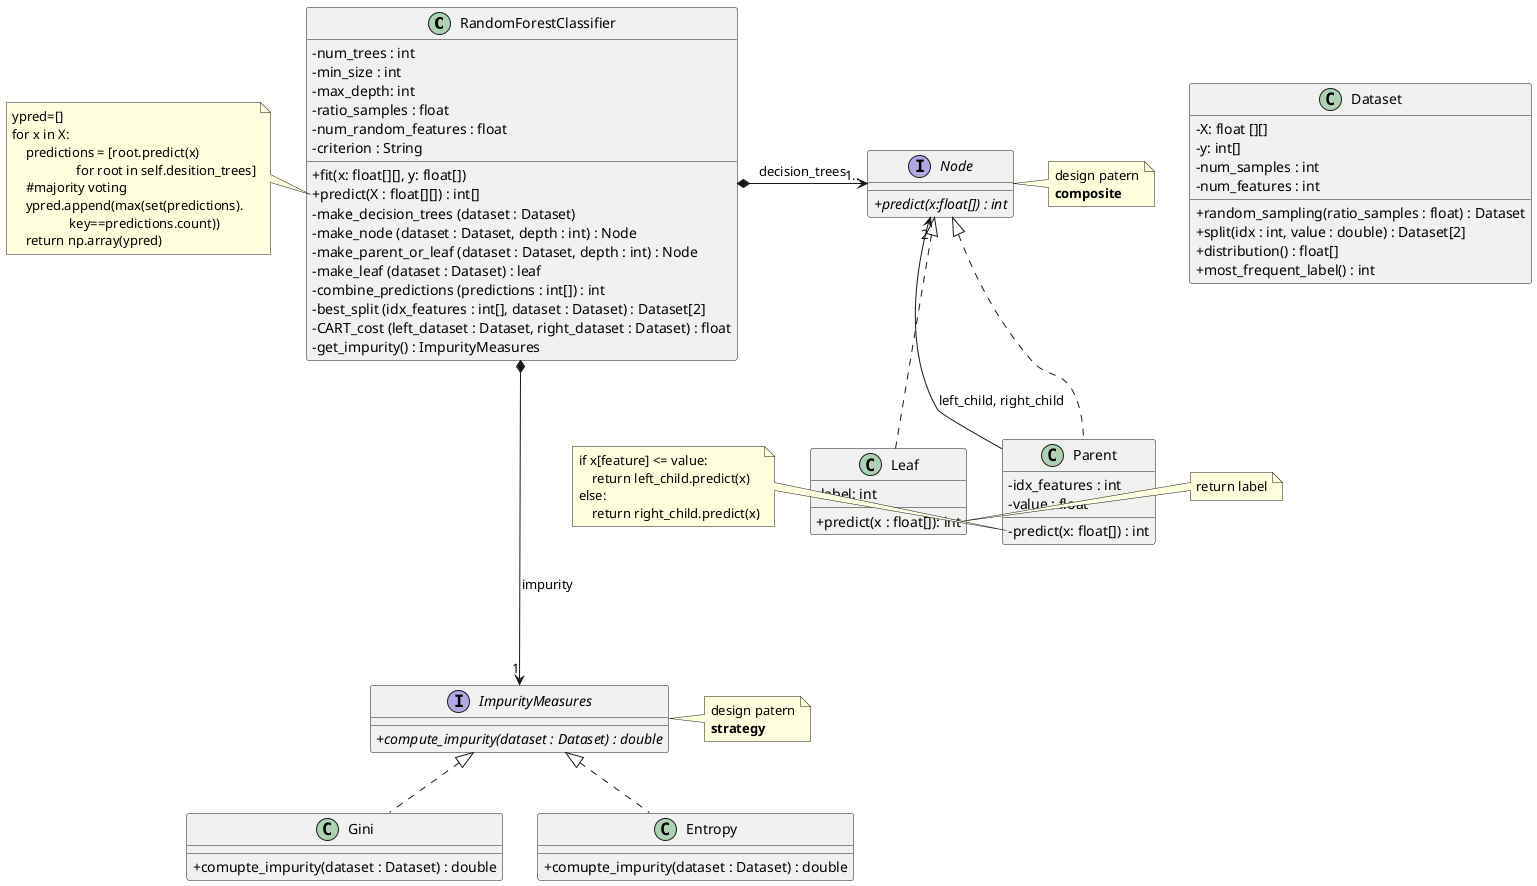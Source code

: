 @startuml
'https://plantuml.com/class-diagram
skinparam classAttributeIconSize 0

class RandomForestClassifier {
-num_trees : int
-min_size : int
-max_depth: int
-ratio_samples : float
-num_random_features : float
-criterion : String

+fit(x: float[][], y: float[])
+predict(X : float[][]) : int[]
-make_decision_trees (dataset : Dataset)
-make_node (dataset : Dataset, depth : int) : Node
-make_parent_or_leaf (dataset : Dataset, depth : int) : Node
-make_leaf (dataset : Dataset) : leaf
-combine_predictions (predictions : int[]) : int
-best_split (idx_features : int[], dataset : Dataset) : Dataset[2]
-CART_cost (left_dataset : Dataset, right_dataset : Dataset) : float
-get_impurity() : ImpurityMeasures
}

interface Node {
//+predict(x:float[]) : int//
}

interface ImpurityMeasures{
//+compute_impurity(dataset : Dataset) : double//
}

class Gini implements ImpurityMeasures {
+comupte_impurity(dataset : Dataset) : double
}

class Entropy implements ImpurityMeasures {
+comupte_impurity(dataset : Dataset) : double
}

class Dataset {
-X: float [][]
-y: int[]
-num_samples : int
-num_features : int
+random_sampling(ratio_samples : float) : Dataset
+split(idx : int, value : double) : Dataset[2]
+distribution() : float[]
+most_frequent_label() : int
}

class Leaf implements Node{
-label: int
+predict(x : float[]): int
}

class Parent implements Node{
-idx_features : int
-value : float
-predict(x: float[]) : int


}
note right of Leaf::predict
return label
end note

note left of Parent::predict
if x[feature] <= value:
    return left_child.predict(x)
else:
    return right_child.predict(x)
end note

note left of RandomForestClassifier::predict
ypred=[]
for x in X:
    predictions = [root.predict(x)
                   for root in self.desition_trees]
    #majority voting
    ypred.append(max(set(predictions).
                 key==predictions.count))
    return np.array(ypred)
end note
note right of Node
design patern
**composite**
end note
note right of ImpurityMeasures
design patern
**strategy**
end note
RandomForestClassifier *--down--> "1" ImpurityMeasures : impurity
RandomForestClassifier *--right--> "1.." Node: decision_trees
Parent --> "2" Node: left_child, right_child


@enduml